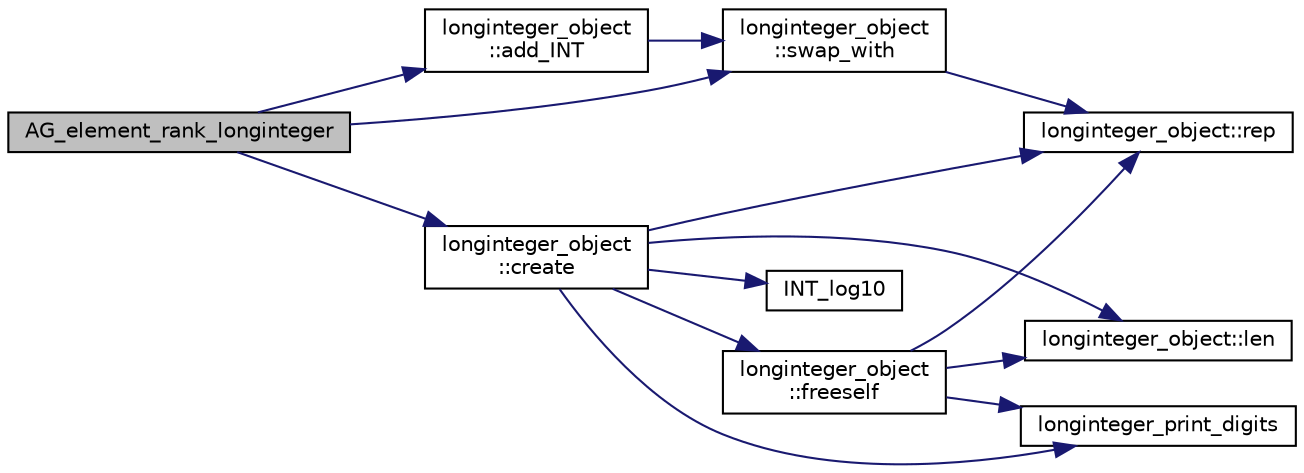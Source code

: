 digraph "AG_element_rank_longinteger"
{
  edge [fontname="Helvetica",fontsize="10",labelfontname="Helvetica",labelfontsize="10"];
  node [fontname="Helvetica",fontsize="10",shape=record];
  rankdir="LR";
  Node1130 [label="AG_element_rank_longinteger",height=0.2,width=0.4,color="black", fillcolor="grey75", style="filled", fontcolor="black"];
  Node1130 -> Node1131 [color="midnightblue",fontsize="10",style="solid",fontname="Helvetica"];
  Node1131 [label="longinteger_object\l::create",height=0.2,width=0.4,color="black", fillcolor="white", style="filled",URL="$dd/d7e/classlonginteger__object.html#a95d2eebc60849c3963a49298b1f498c2"];
  Node1131 -> Node1132 [color="midnightblue",fontsize="10",style="solid",fontname="Helvetica"];
  Node1132 [label="longinteger_object\l::freeself",height=0.2,width=0.4,color="black", fillcolor="white", style="filled",URL="$dd/d7e/classlonginteger__object.html#a06450f8c4795d81da6d680830ef958a1"];
  Node1132 -> Node1133 [color="midnightblue",fontsize="10",style="solid",fontname="Helvetica"];
  Node1133 [label="longinteger_print_digits",height=0.2,width=0.4,color="black", fillcolor="white", style="filled",URL="$de/dc5/algebra__and__number__theory_8h.html#ac2bac7b12f5b6440b8dad275cd7a157d"];
  Node1132 -> Node1134 [color="midnightblue",fontsize="10",style="solid",fontname="Helvetica"];
  Node1134 [label="longinteger_object::rep",height=0.2,width=0.4,color="black", fillcolor="white", style="filled",URL="$dd/d7e/classlonginteger__object.html#a3ecaf12738cc721d281c416503f241e2"];
  Node1132 -> Node1135 [color="midnightblue",fontsize="10",style="solid",fontname="Helvetica"];
  Node1135 [label="longinteger_object::len",height=0.2,width=0.4,color="black", fillcolor="white", style="filled",URL="$dd/d7e/classlonginteger__object.html#a0bfeae35be8a6fd44ed7f76413596ab1"];
  Node1131 -> Node1136 [color="midnightblue",fontsize="10",style="solid",fontname="Helvetica"];
  Node1136 [label="INT_log10",height=0.2,width=0.4,color="black", fillcolor="white", style="filled",URL="$de/dc5/algebra__and__number__theory_8h.html#a98bc0a6c562370a355165d2538dac250"];
  Node1131 -> Node1133 [color="midnightblue",fontsize="10",style="solid",fontname="Helvetica"];
  Node1131 -> Node1134 [color="midnightblue",fontsize="10",style="solid",fontname="Helvetica"];
  Node1131 -> Node1135 [color="midnightblue",fontsize="10",style="solid",fontname="Helvetica"];
  Node1130 -> Node1137 [color="midnightblue",fontsize="10",style="solid",fontname="Helvetica"];
  Node1137 [label="longinteger_object\l::add_INT",height=0.2,width=0.4,color="black", fillcolor="white", style="filled",URL="$dd/d7e/classlonginteger__object.html#af059ef23395f9d8e43b5a33a0db2340f"];
  Node1137 -> Node1138 [color="midnightblue",fontsize="10",style="solid",fontname="Helvetica"];
  Node1138 [label="longinteger_object\l::swap_with",height=0.2,width=0.4,color="black", fillcolor="white", style="filled",URL="$dd/d7e/classlonginteger__object.html#ad5b3a13ab9dd9194219627600890aed5"];
  Node1138 -> Node1134 [color="midnightblue",fontsize="10",style="solid",fontname="Helvetica"];
  Node1130 -> Node1138 [color="midnightblue",fontsize="10",style="solid",fontname="Helvetica"];
}
